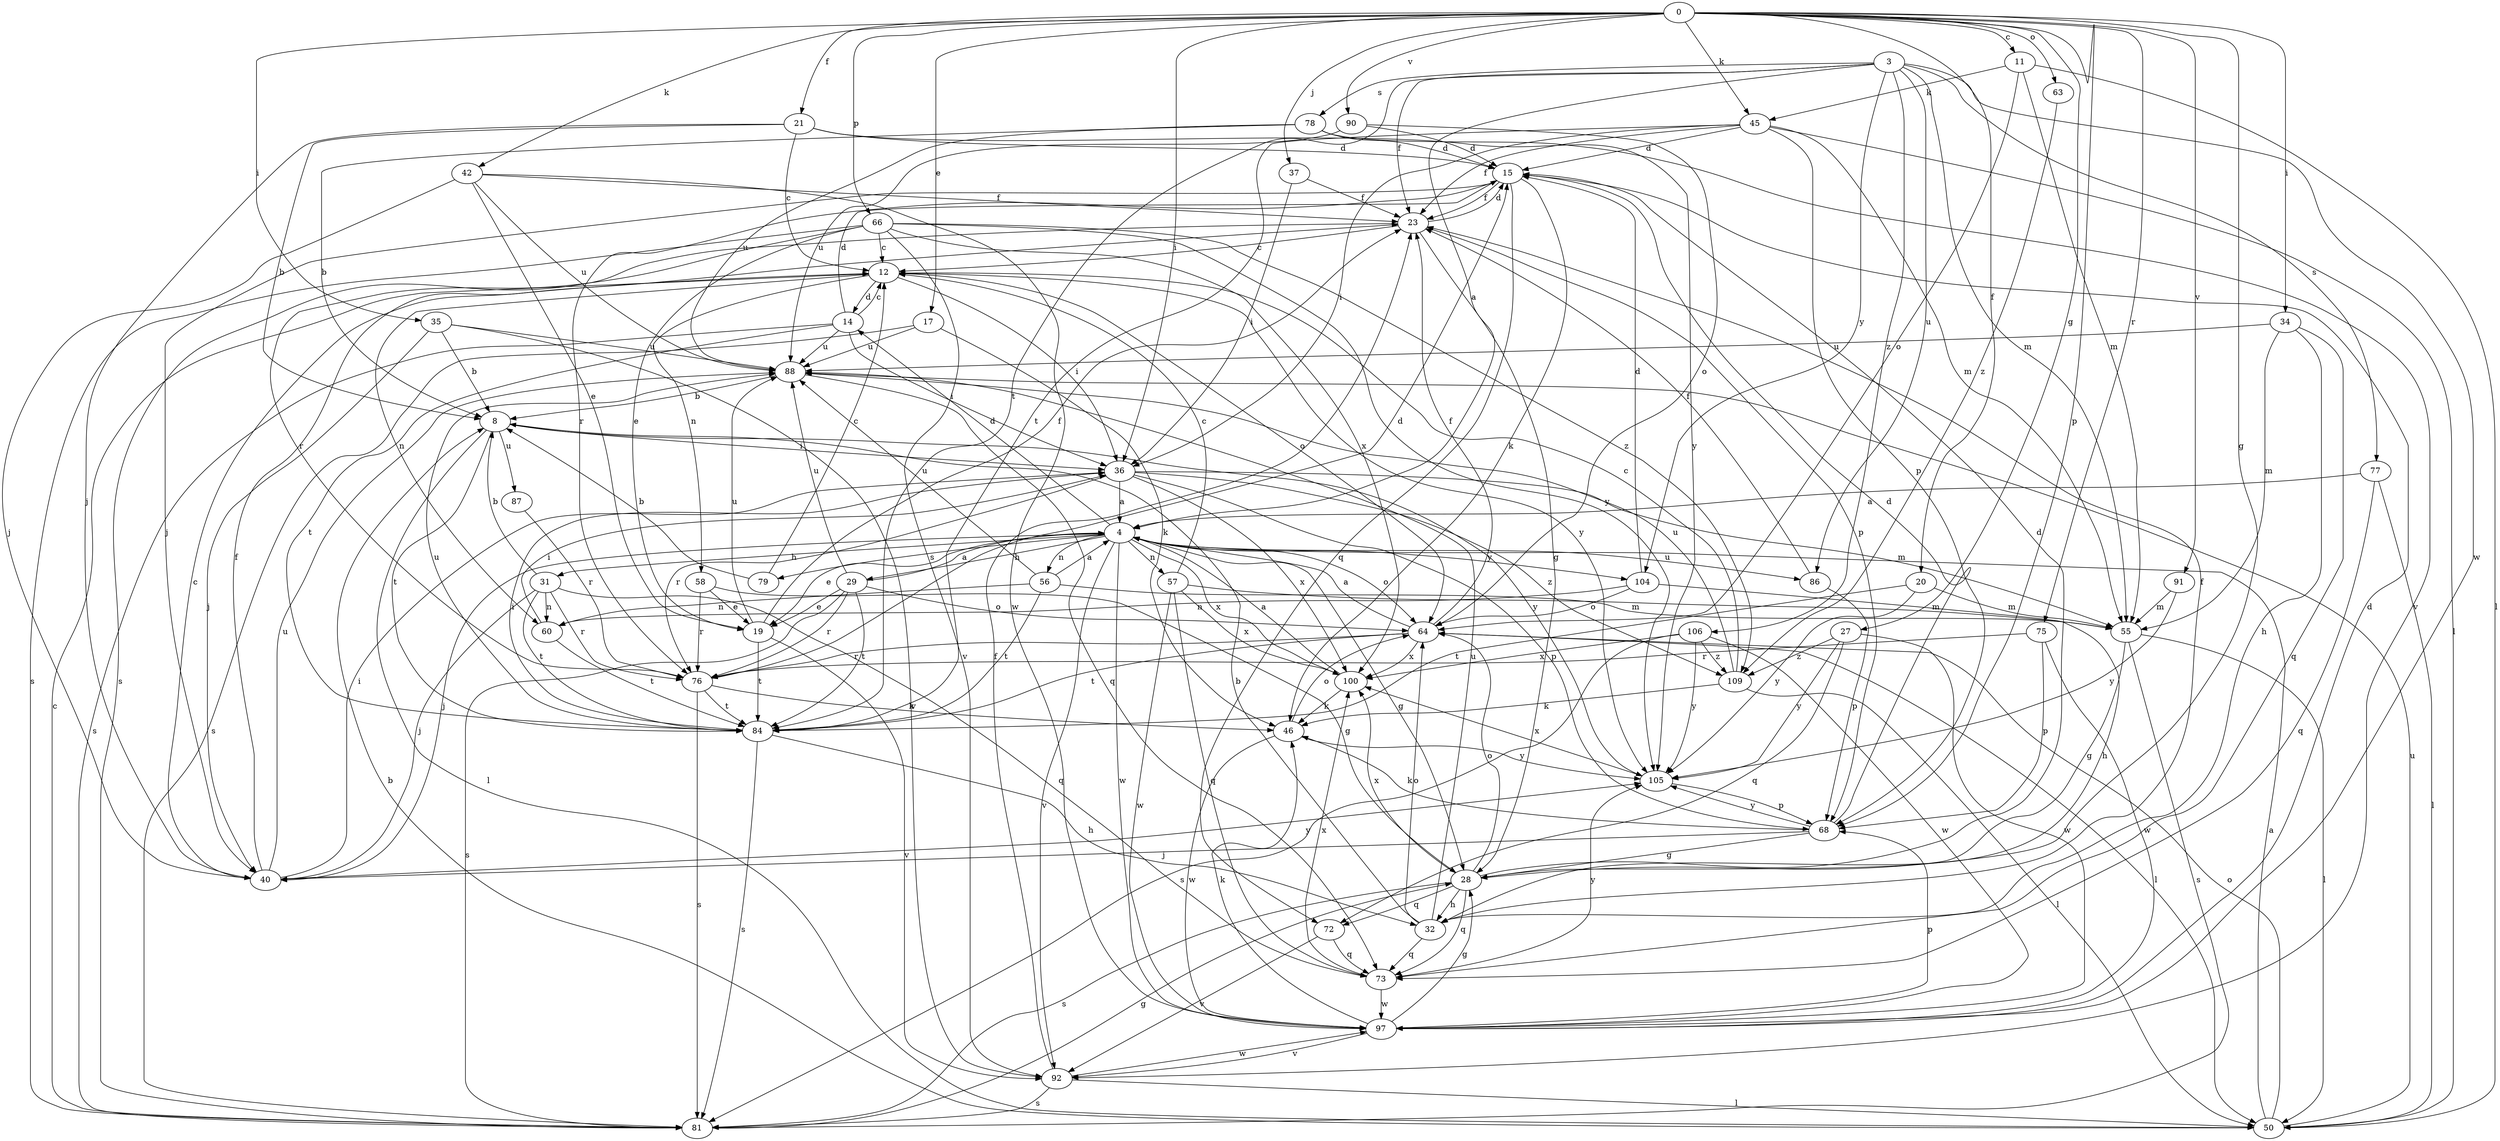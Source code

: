 strict digraph  {
0;
3;
4;
8;
11;
12;
14;
15;
17;
19;
20;
21;
23;
27;
28;
29;
31;
32;
34;
35;
36;
37;
40;
42;
45;
46;
50;
55;
56;
57;
58;
60;
63;
64;
66;
68;
72;
73;
75;
76;
77;
78;
79;
81;
84;
86;
87;
88;
90;
91;
92;
97;
100;
104;
105;
106;
109;
0 -> 11  [label=c];
0 -> 17  [label=e];
0 -> 20  [label=f];
0 -> 21  [label=f];
0 -> 27  [label=g];
0 -> 28  [label=g];
0 -> 34  [label=i];
0 -> 35  [label=i];
0 -> 36  [label=i];
0 -> 37  [label=j];
0 -> 42  [label=k];
0 -> 45  [label=k];
0 -> 63  [label=o];
0 -> 66  [label=p];
0 -> 68  [label=p];
0 -> 75  [label=r];
0 -> 90  [label=v];
0 -> 91  [label=v];
3 -> 4  [label=a];
3 -> 23  [label=f];
3 -> 55  [label=m];
3 -> 77  [label=s];
3 -> 78  [label=s];
3 -> 84  [label=t];
3 -> 86  [label=u];
3 -> 97  [label=w];
3 -> 104  [label=y];
3 -> 106  [label=z];
4 -> 14  [label=d];
4 -> 19  [label=e];
4 -> 28  [label=g];
4 -> 29  [label=h];
4 -> 31  [label=h];
4 -> 40  [label=j];
4 -> 56  [label=n];
4 -> 57  [label=n];
4 -> 64  [label=o];
4 -> 79  [label=s];
4 -> 86  [label=u];
4 -> 92  [label=v];
4 -> 97  [label=w];
4 -> 100  [label=x];
4 -> 104  [label=y];
8 -> 36  [label=i];
8 -> 50  [label=l];
8 -> 84  [label=t];
8 -> 87  [label=u];
8 -> 105  [label=y];
11 -> 45  [label=k];
11 -> 50  [label=l];
11 -> 55  [label=m];
11 -> 64  [label=o];
12 -> 14  [label=d];
12 -> 36  [label=i];
12 -> 58  [label=n];
12 -> 60  [label=n];
12 -> 64  [label=o];
12 -> 105  [label=y];
14 -> 12  [label=c];
14 -> 15  [label=d];
14 -> 36  [label=i];
14 -> 81  [label=s];
14 -> 84  [label=t];
14 -> 88  [label=u];
15 -> 23  [label=f];
15 -> 40  [label=j];
15 -> 46  [label=k];
15 -> 72  [label=q];
15 -> 76  [label=r];
17 -> 46  [label=k];
17 -> 81  [label=s];
17 -> 88  [label=u];
19 -> 23  [label=f];
19 -> 84  [label=t];
19 -> 88  [label=u];
19 -> 92  [label=v];
20 -> 55  [label=m];
20 -> 84  [label=t];
20 -> 105  [label=y];
21 -> 8  [label=b];
21 -> 12  [label=c];
21 -> 15  [label=d];
21 -> 40  [label=j];
21 -> 105  [label=y];
23 -> 12  [label=c];
23 -> 15  [label=d];
23 -> 28  [label=g];
23 -> 68  [label=p];
23 -> 81  [label=s];
27 -> 72  [label=q];
27 -> 97  [label=w];
27 -> 105  [label=y];
27 -> 109  [label=z];
28 -> 15  [label=d];
28 -> 32  [label=h];
28 -> 64  [label=o];
28 -> 72  [label=q];
28 -> 73  [label=q];
28 -> 81  [label=s];
28 -> 100  [label=x];
29 -> 4  [label=a];
29 -> 19  [label=e];
29 -> 64  [label=o];
29 -> 76  [label=r];
29 -> 81  [label=s];
29 -> 84  [label=t];
29 -> 88  [label=u];
31 -> 8  [label=b];
31 -> 40  [label=j];
31 -> 60  [label=n];
31 -> 73  [label=q];
31 -> 76  [label=r];
31 -> 84  [label=t];
32 -> 8  [label=b];
32 -> 23  [label=f];
32 -> 64  [label=o];
32 -> 73  [label=q];
32 -> 88  [label=u];
34 -> 32  [label=h];
34 -> 55  [label=m];
34 -> 73  [label=q];
34 -> 88  [label=u];
35 -> 8  [label=b];
35 -> 40  [label=j];
35 -> 88  [label=u];
35 -> 92  [label=v];
36 -> 4  [label=a];
36 -> 55  [label=m];
36 -> 68  [label=p];
36 -> 76  [label=r];
36 -> 100  [label=x];
36 -> 109  [label=z];
37 -> 23  [label=f];
37 -> 36  [label=i];
40 -> 12  [label=c];
40 -> 23  [label=f];
40 -> 36  [label=i];
40 -> 88  [label=u];
40 -> 105  [label=y];
42 -> 19  [label=e];
42 -> 23  [label=f];
42 -> 40  [label=j];
42 -> 88  [label=u];
42 -> 97  [label=w];
45 -> 15  [label=d];
45 -> 23  [label=f];
45 -> 36  [label=i];
45 -> 50  [label=l];
45 -> 55  [label=m];
45 -> 68  [label=p];
45 -> 84  [label=t];
46 -> 64  [label=o];
46 -> 97  [label=w];
46 -> 105  [label=y];
50 -> 4  [label=a];
50 -> 8  [label=b];
50 -> 64  [label=o];
50 -> 88  [label=u];
55 -> 28  [label=g];
55 -> 50  [label=l];
55 -> 81  [label=s];
56 -> 4  [label=a];
56 -> 55  [label=m];
56 -> 60  [label=n];
56 -> 84  [label=t];
56 -> 88  [label=u];
57 -> 12  [label=c];
57 -> 55  [label=m];
57 -> 73  [label=q];
57 -> 97  [label=w];
57 -> 100  [label=x];
58 -> 19  [label=e];
58 -> 28  [label=g];
58 -> 76  [label=r];
60 -> 36  [label=i];
60 -> 84  [label=t];
63 -> 109  [label=z];
64 -> 4  [label=a];
64 -> 23  [label=f];
64 -> 50  [label=l];
64 -> 76  [label=r];
64 -> 84  [label=t];
64 -> 100  [label=x];
66 -> 12  [label=c];
66 -> 19  [label=e];
66 -> 76  [label=r];
66 -> 81  [label=s];
66 -> 92  [label=v];
66 -> 100  [label=x];
66 -> 105  [label=y];
66 -> 109  [label=z];
68 -> 15  [label=d];
68 -> 28  [label=g];
68 -> 40  [label=j];
68 -> 46  [label=k];
68 -> 105  [label=y];
72 -> 73  [label=q];
72 -> 92  [label=v];
73 -> 97  [label=w];
73 -> 100  [label=x];
73 -> 105  [label=y];
75 -> 68  [label=p];
75 -> 76  [label=r];
75 -> 97  [label=w];
76 -> 15  [label=d];
76 -> 46  [label=k];
76 -> 81  [label=s];
76 -> 84  [label=t];
77 -> 4  [label=a];
77 -> 50  [label=l];
77 -> 73  [label=q];
78 -> 8  [label=b];
78 -> 15  [label=d];
78 -> 88  [label=u];
78 -> 92  [label=v];
79 -> 8  [label=b];
79 -> 12  [label=c];
81 -> 12  [label=c];
81 -> 28  [label=g];
84 -> 32  [label=h];
84 -> 36  [label=i];
84 -> 81  [label=s];
84 -> 88  [label=u];
86 -> 23  [label=f];
86 -> 68  [label=p];
87 -> 76  [label=r];
88 -> 8  [label=b];
88 -> 73  [label=q];
90 -> 15  [label=d];
90 -> 64  [label=o];
90 -> 88  [label=u];
91 -> 55  [label=m];
91 -> 105  [label=y];
92 -> 23  [label=f];
92 -> 50  [label=l];
92 -> 81  [label=s];
92 -> 97  [label=w];
97 -> 15  [label=d];
97 -> 28  [label=g];
97 -> 46  [label=k];
97 -> 68  [label=p];
97 -> 92  [label=v];
100 -> 4  [label=a];
100 -> 46  [label=k];
104 -> 15  [label=d];
104 -> 32  [label=h];
104 -> 60  [label=n];
104 -> 64  [label=o];
105 -> 68  [label=p];
105 -> 100  [label=x];
106 -> 81  [label=s];
106 -> 97  [label=w];
106 -> 100  [label=x];
106 -> 105  [label=y];
106 -> 109  [label=z];
109 -> 12  [label=c];
109 -> 46  [label=k];
109 -> 50  [label=l];
109 -> 88  [label=u];
}
